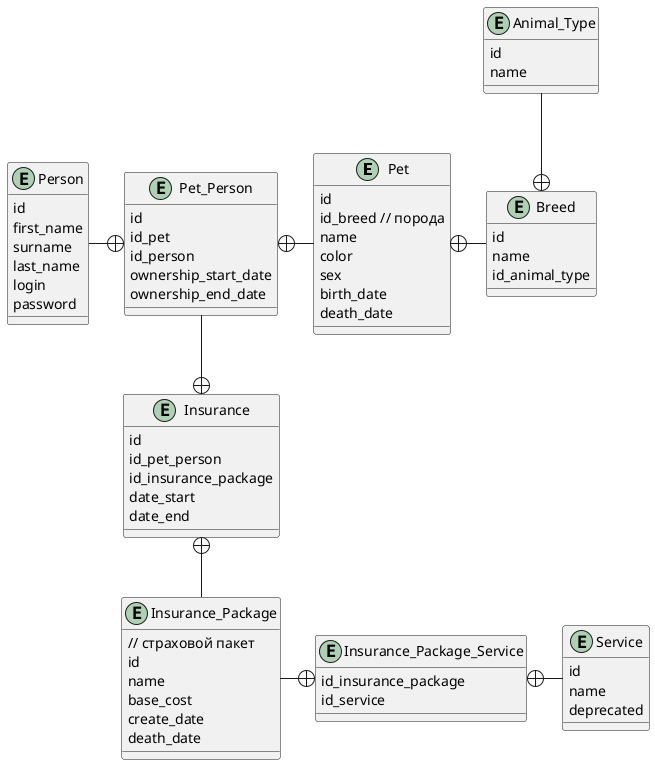 @startuml
entity Pet {
  id
  id_breed // порода
  name
  color
  sex
  birth_date
  death_date
}

entity Pet_Person {
  id
  id_pet
  id_person
  ownership_start_date
  ownership_end_date
}

entity Person {
  id
  first_name
  surname
  last_name
  login
  password
}

entity Breed {
  id
  name
  id_animal_type
}

entity Animal_Type {
  id
  name
}

entity Insurance_Package {
  // страховой пакет
  id
  name
  base_cost
  create_date
  death_date
}

entity Service {
  id
  name
  deprecated
}

entity Insurance_Package_Service {
  id_insurance_package
  id_service
}

entity Insurance {
  id
  id_pet_person
  id_insurance_package
  date_start
  date_end
}

Person -right-+ Pet_Person
Pet_Person +-right- Pet
Breed -left-+ Pet
Animal_Type --+ Breed

Insurance_Package -right-+ Insurance_Package_Service
Insurance_Package_Service +-right- Service

Pet_Person --+ Insurance
Insurance +-- Insurance_Package

@enduml